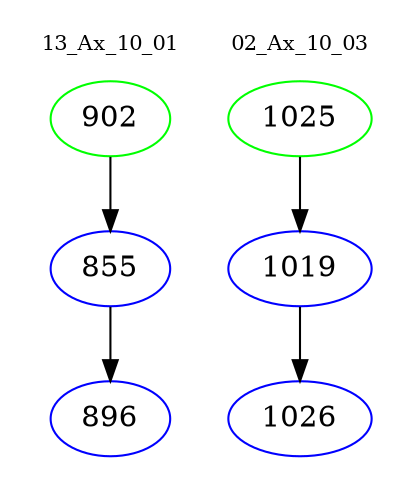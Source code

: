 digraph{
subgraph cluster_0 {
color = white
label = "13_Ax_10_01";
fontsize=10;
T0_902 [label="902", color="green"]
T0_902 -> T0_855 [color="black"]
T0_855 [label="855", color="blue"]
T0_855 -> T0_896 [color="black"]
T0_896 [label="896", color="blue"]
}
subgraph cluster_1 {
color = white
label = "02_Ax_10_03";
fontsize=10;
T1_1025 [label="1025", color="green"]
T1_1025 -> T1_1019 [color="black"]
T1_1019 [label="1019", color="blue"]
T1_1019 -> T1_1026 [color="black"]
T1_1026 [label="1026", color="blue"]
}
}
